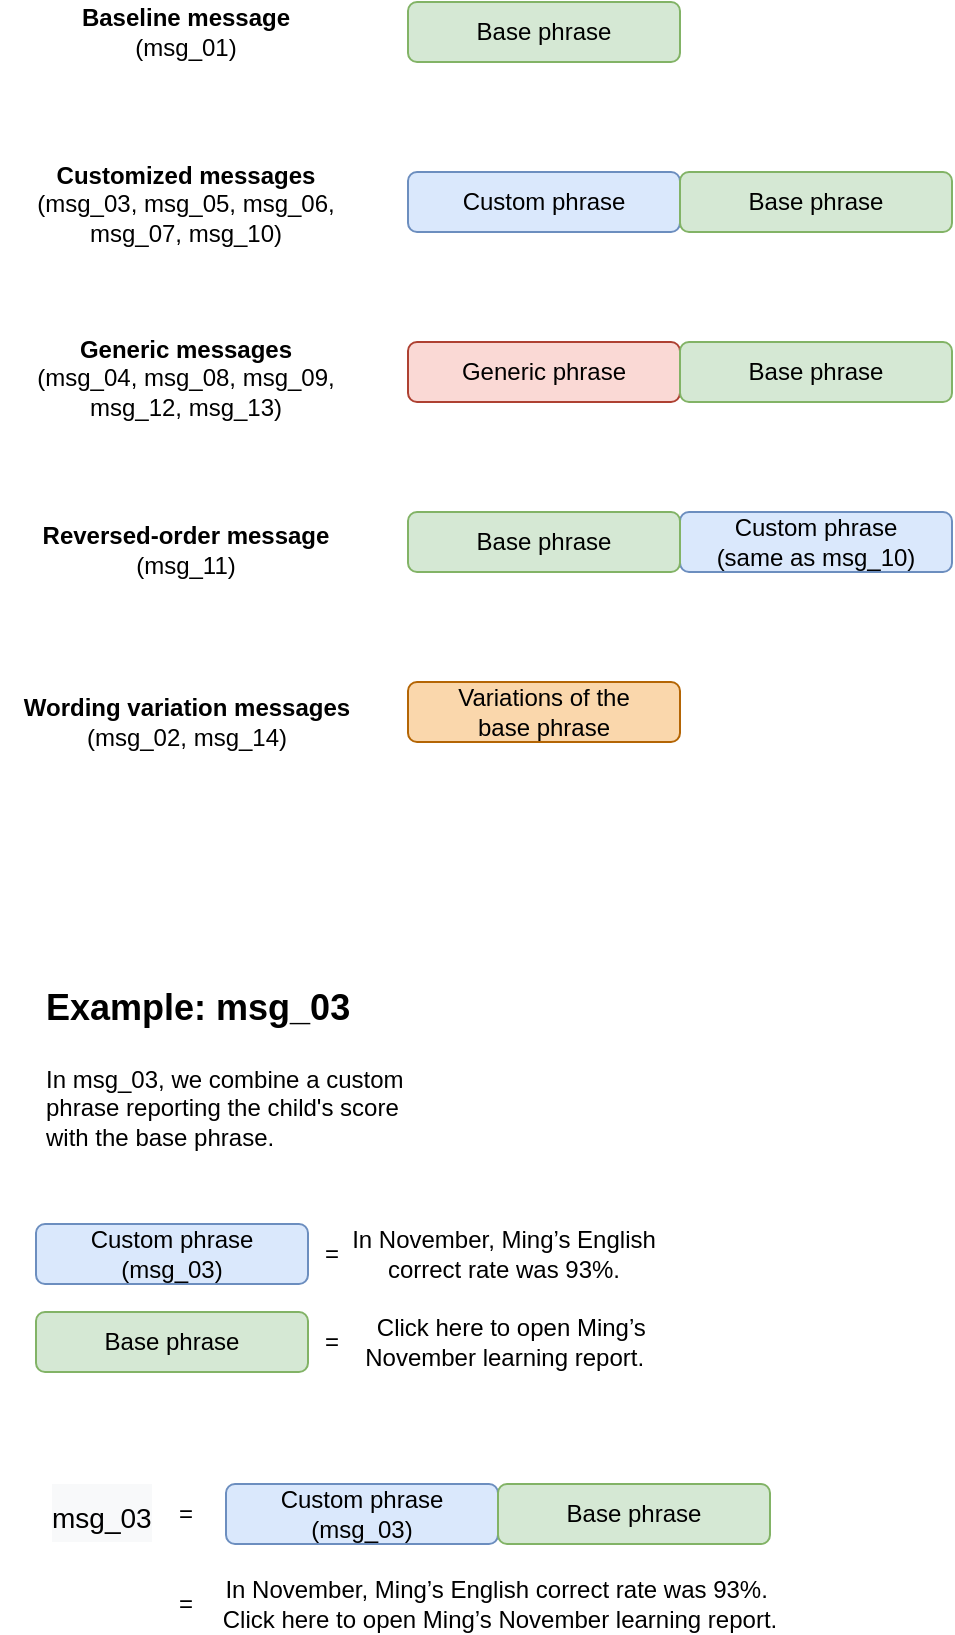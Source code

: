 <mxfile version="14.3.2" type="github">
  <diagram id="kU2Bon3Jjfkuj31WxuBQ" name="Page-1">
    <mxGraphModel dx="1188" dy="661" grid="1" gridSize="10" guides="1" tooltips="1" connect="1" arrows="1" fold="1" page="1" pageScale="1" pageWidth="827" pageHeight="1169" math="0" shadow="0">
      <root>
        <mxCell id="0" />
        <mxCell id="1" parent="0" />
        <mxCell id="GiqqVYzLqmCzxt6aDNmL-1" value="Base phrase" style="rounded=1;whiteSpace=wrap;html=1;fillColor=#d5e8d4;strokeColor=#82b366;" vertex="1" parent="1">
          <mxGeometry x="276" y="169" width="136" height="30" as="geometry" />
        </mxCell>
        <mxCell id="GiqqVYzLqmCzxt6aDNmL-4" value="&lt;b&gt;Baseline message&lt;/b&gt;&lt;br&gt;(msg_01)" style="text;html=1;strokeColor=none;fillColor=none;align=center;verticalAlign=middle;whiteSpace=wrap;rounded=0;" vertex="1" parent="1">
          <mxGeometry x="110" y="174" width="110" height="20" as="geometry" />
        </mxCell>
        <mxCell id="GiqqVYzLqmCzxt6aDNmL-5" value="&lt;b&gt;Customized messages&lt;/b&gt;&lt;br&gt;(msg_03, msg_05, msg_06, msg_07, msg_10)" style="text;html=1;strokeColor=none;fillColor=none;align=center;verticalAlign=middle;whiteSpace=wrap;rounded=0;" vertex="1" parent="1">
          <mxGeometry x="85" y="260" width="160" height="20" as="geometry" />
        </mxCell>
        <mxCell id="GiqqVYzLqmCzxt6aDNmL-6" value="&lt;b&gt;Generic messages&lt;br&gt;&lt;/b&gt;(msg_04, msg_08, msg_09, msg_12, msg_13)" style="text;html=1;strokeColor=none;fillColor=none;align=center;verticalAlign=middle;whiteSpace=wrap;rounded=0;" vertex="1" parent="1">
          <mxGeometry x="85" y="347" width="160" height="20" as="geometry" />
        </mxCell>
        <mxCell id="GiqqVYzLqmCzxt6aDNmL-9" value="&lt;b&gt;Reversed-order message&lt;br&gt;&lt;/b&gt;(msg_11)" style="text;html=1;strokeColor=none;fillColor=none;align=center;verticalAlign=middle;whiteSpace=wrap;rounded=0;" vertex="1" parent="1">
          <mxGeometry x="85" y="433" width="160" height="20" as="geometry" />
        </mxCell>
        <mxCell id="GiqqVYzLqmCzxt6aDNmL-12" value="&lt;b&gt;Wording variation messages&lt;br&gt;&lt;/b&gt;(msg_02, msg_14)" style="text;html=1;strokeColor=none;fillColor=none;align=center;verticalAlign=middle;whiteSpace=wrap;rounded=0;" vertex="1" parent="1">
          <mxGeometry x="72.5" y="519" width="185" height="20" as="geometry" />
        </mxCell>
        <mxCell id="GiqqVYzLqmCzxt6aDNmL-13" value="Variations of the&lt;br&gt;base phrase" style="rounded=1;whiteSpace=wrap;html=1;fillColor=#fad7ac;strokeColor=#b46504;" vertex="1" parent="1">
          <mxGeometry x="276" y="509" width="136" height="30" as="geometry" />
        </mxCell>
        <mxCell id="GiqqVYzLqmCzxt6aDNmL-14" value="" style="group" vertex="1" connectable="0" parent="1">
          <mxGeometry x="276" y="254" width="272" height="30" as="geometry" />
        </mxCell>
        <mxCell id="GiqqVYzLqmCzxt6aDNmL-2" value="Custom phrase" style="rounded=1;whiteSpace=wrap;html=1;fillColor=#dae8fc;strokeColor=#6c8ebf;" vertex="1" parent="GiqqVYzLqmCzxt6aDNmL-14">
          <mxGeometry width="136" height="30" as="geometry" />
        </mxCell>
        <mxCell id="GiqqVYzLqmCzxt6aDNmL-7" value="Base phrase" style="rounded=1;whiteSpace=wrap;html=1;fillColor=#d5e8d4;strokeColor=#82b366;" vertex="1" parent="GiqqVYzLqmCzxt6aDNmL-14">
          <mxGeometry x="136" width="136" height="30" as="geometry" />
        </mxCell>
        <mxCell id="GiqqVYzLqmCzxt6aDNmL-15" value="" style="group" vertex="1" connectable="0" parent="1">
          <mxGeometry x="276" y="339" width="272" height="30" as="geometry" />
        </mxCell>
        <mxCell id="GiqqVYzLqmCzxt6aDNmL-3" value="Generic phrase" style="rounded=1;whiteSpace=wrap;html=1;fillColor=#fad9d5;strokeColor=#ae4132;" vertex="1" parent="GiqqVYzLqmCzxt6aDNmL-15">
          <mxGeometry width="136" height="30" as="geometry" />
        </mxCell>
        <mxCell id="GiqqVYzLqmCzxt6aDNmL-8" value="Base phrase" style="rounded=1;whiteSpace=wrap;html=1;fillColor=#d5e8d4;strokeColor=#82b366;" vertex="1" parent="GiqqVYzLqmCzxt6aDNmL-15">
          <mxGeometry x="136" width="136" height="30" as="geometry" />
        </mxCell>
        <mxCell id="GiqqVYzLqmCzxt6aDNmL-16" value="" style="group" vertex="1" connectable="0" parent="1">
          <mxGeometry x="276" y="424" width="272" height="30" as="geometry" />
        </mxCell>
        <mxCell id="GiqqVYzLqmCzxt6aDNmL-10" value="Custom phrase&lt;br&gt;(same as msg_10)" style="rounded=1;whiteSpace=wrap;html=1;fillColor=#dae8fc;strokeColor=#6c8ebf;" vertex="1" parent="GiqqVYzLqmCzxt6aDNmL-16">
          <mxGeometry x="136" width="136" height="30" as="geometry" />
        </mxCell>
        <mxCell id="GiqqVYzLqmCzxt6aDNmL-11" value="Base phrase" style="rounded=1;whiteSpace=wrap;html=1;fillColor=#d5e8d4;strokeColor=#82b366;" vertex="1" parent="GiqqVYzLqmCzxt6aDNmL-16">
          <mxGeometry width="136" height="30" as="geometry" />
        </mxCell>
        <mxCell id="GiqqVYzLqmCzxt6aDNmL-42" value="&lt;h1&gt;&lt;font style=&quot;font-size: 18px&quot;&gt;Example: msg_03&lt;/font&gt;&lt;/h1&gt;&lt;p&gt;In msg_03, we combine a custom phrase reporting the child&#39;s score with the base phrase.&lt;/p&gt;" style="text;html=1;strokeColor=none;fillColor=none;spacing=5;spacingTop=-20;whiteSpace=wrap;overflow=hidden;rounded=0;" vertex="1" parent="1">
          <mxGeometry x="90" y="650" width="190" height="120" as="geometry" />
        </mxCell>
        <mxCell id="GiqqVYzLqmCzxt6aDNmL-45" value="" style="group" vertex="1" connectable="0" parent="1">
          <mxGeometry x="90" y="824" width="311" height="30" as="geometry" />
        </mxCell>
        <mxCell id="GiqqVYzLqmCzxt6aDNmL-24" value="&amp;nbsp;Click here to open Ming’s November learning report.&amp;nbsp;" style="text;html=1;strokeColor=none;fillColor=none;align=center;verticalAlign=middle;whiteSpace=wrap;rounded=0;" vertex="1" parent="GiqqVYzLqmCzxt6aDNmL-45">
          <mxGeometry x="161" y="5" width="150" height="20" as="geometry" />
        </mxCell>
        <mxCell id="GiqqVYzLqmCzxt6aDNmL-27" value="Base phrase" style="rounded=1;whiteSpace=wrap;html=1;fillColor=#d5e8d4;strokeColor=#82b366;" vertex="1" parent="GiqqVYzLqmCzxt6aDNmL-45">
          <mxGeometry width="136" height="30" as="geometry" />
        </mxCell>
        <mxCell id="GiqqVYzLqmCzxt6aDNmL-33" value="=" style="text;html=1;strokeColor=none;fillColor=none;align=center;verticalAlign=middle;whiteSpace=wrap;rounded=0;" vertex="1" parent="GiqqVYzLqmCzxt6aDNmL-45">
          <mxGeometry x="128" y="5" width="40" height="20" as="geometry" />
        </mxCell>
        <mxCell id="GiqqVYzLqmCzxt6aDNmL-46" value="" style="group" vertex="1" connectable="0" parent="1">
          <mxGeometry x="90" y="780" width="319" height="30" as="geometry" />
        </mxCell>
        <mxCell id="GiqqVYzLqmCzxt6aDNmL-23" value="&lt;div&gt;In November, Ming’s English correct rate was 93%.&lt;/div&gt;" style="text;html=1;strokeColor=none;fillColor=none;align=center;verticalAlign=middle;whiteSpace=wrap;rounded=0;" vertex="1" parent="GiqqVYzLqmCzxt6aDNmL-46">
          <mxGeometry x="149" y="5" width="170" height="20" as="geometry" />
        </mxCell>
        <mxCell id="GiqqVYzLqmCzxt6aDNmL-26" value="Custom phrase (msg_03)" style="rounded=1;whiteSpace=wrap;html=1;fillColor=#dae8fc;strokeColor=#6c8ebf;" vertex="1" parent="GiqqVYzLqmCzxt6aDNmL-46">
          <mxGeometry width="136" height="30" as="geometry" />
        </mxCell>
        <mxCell id="GiqqVYzLqmCzxt6aDNmL-31" value="=" style="text;html=1;strokeColor=none;fillColor=none;align=center;verticalAlign=middle;whiteSpace=wrap;rounded=0;" vertex="1" parent="GiqqVYzLqmCzxt6aDNmL-46">
          <mxGeometry x="128" y="5" width="40" height="20" as="geometry" />
        </mxCell>
        <mxCell id="GiqqVYzLqmCzxt6aDNmL-53" value="" style="group" vertex="1" connectable="0" parent="1">
          <mxGeometry x="96" y="887" width="372" height="93" as="geometry" />
        </mxCell>
        <mxCell id="GiqqVYzLqmCzxt6aDNmL-47" value="&lt;h1 style=&quot;color: rgb(0 , 0 , 0) ; font-family: &amp;#34;helvetica&amp;#34; ; font-style: normal ; letter-spacing: normal ; text-align: left ; text-indent: 0px ; text-transform: none ; word-spacing: 0px ; background-color: rgb(248 , 249 , 250)&quot;&gt;&lt;font style=&quot;font-weight: normal ; font-size: 14px&quot;&gt;msg_03&lt;/font&gt;&lt;/h1&gt;" style="text;whiteSpace=wrap;html=1;" vertex="1" parent="GiqqVYzLqmCzxt6aDNmL-53">
          <mxGeometry width="80" height="70.5" as="geometry" />
        </mxCell>
        <mxCell id="GiqqVYzLqmCzxt6aDNmL-36" value="" style="group" vertex="1" connectable="0" parent="GiqqVYzLqmCzxt6aDNmL-53">
          <mxGeometry x="89" y="23" width="272" height="30" as="geometry" />
        </mxCell>
        <mxCell id="GiqqVYzLqmCzxt6aDNmL-37" value="Custom phrase&lt;br&gt;(msg_03)" style="rounded=1;whiteSpace=wrap;html=1;fillColor=#dae8fc;strokeColor=#6c8ebf;" vertex="1" parent="GiqqVYzLqmCzxt6aDNmL-36">
          <mxGeometry width="136" height="30" as="geometry" />
        </mxCell>
        <mxCell id="GiqqVYzLqmCzxt6aDNmL-38" value="Base phrase" style="rounded=1;whiteSpace=wrap;html=1;fillColor=#d5e8d4;strokeColor=#82b366;" vertex="1" parent="GiqqVYzLqmCzxt6aDNmL-36">
          <mxGeometry x="136" width="136" height="30" as="geometry" />
        </mxCell>
        <mxCell id="GiqqVYzLqmCzxt6aDNmL-39" value="=" style="text;html=1;strokeColor=none;fillColor=none;align=center;verticalAlign=middle;whiteSpace=wrap;rounded=0;" vertex="1" parent="GiqqVYzLqmCzxt6aDNmL-53">
          <mxGeometry x="49" y="73" width="40" height="20" as="geometry" />
        </mxCell>
        <mxCell id="GiqqVYzLqmCzxt6aDNmL-40" value="&lt;div&gt;In November, Ming’s English correct rate was 93%.&amp;nbsp;&lt;/div&gt;&amp;nbsp;Click here to open Ming’s November learning report.&amp;nbsp;" style="text;html=1;strokeColor=none;fillColor=none;align=center;verticalAlign=middle;whiteSpace=wrap;rounded=0;" vertex="1" parent="GiqqVYzLqmCzxt6aDNmL-53">
          <mxGeometry x="80" y="73" width="292" height="20" as="geometry" />
        </mxCell>
        <mxCell id="GiqqVYzLqmCzxt6aDNmL-48" value="=" style="text;html=1;strokeColor=none;fillColor=none;align=center;verticalAlign=middle;whiteSpace=wrap;rounded=0;" vertex="1" parent="GiqqVYzLqmCzxt6aDNmL-53">
          <mxGeometry x="49" y="28" width="40" height="20" as="geometry" />
        </mxCell>
      </root>
    </mxGraphModel>
  </diagram>
</mxfile>
